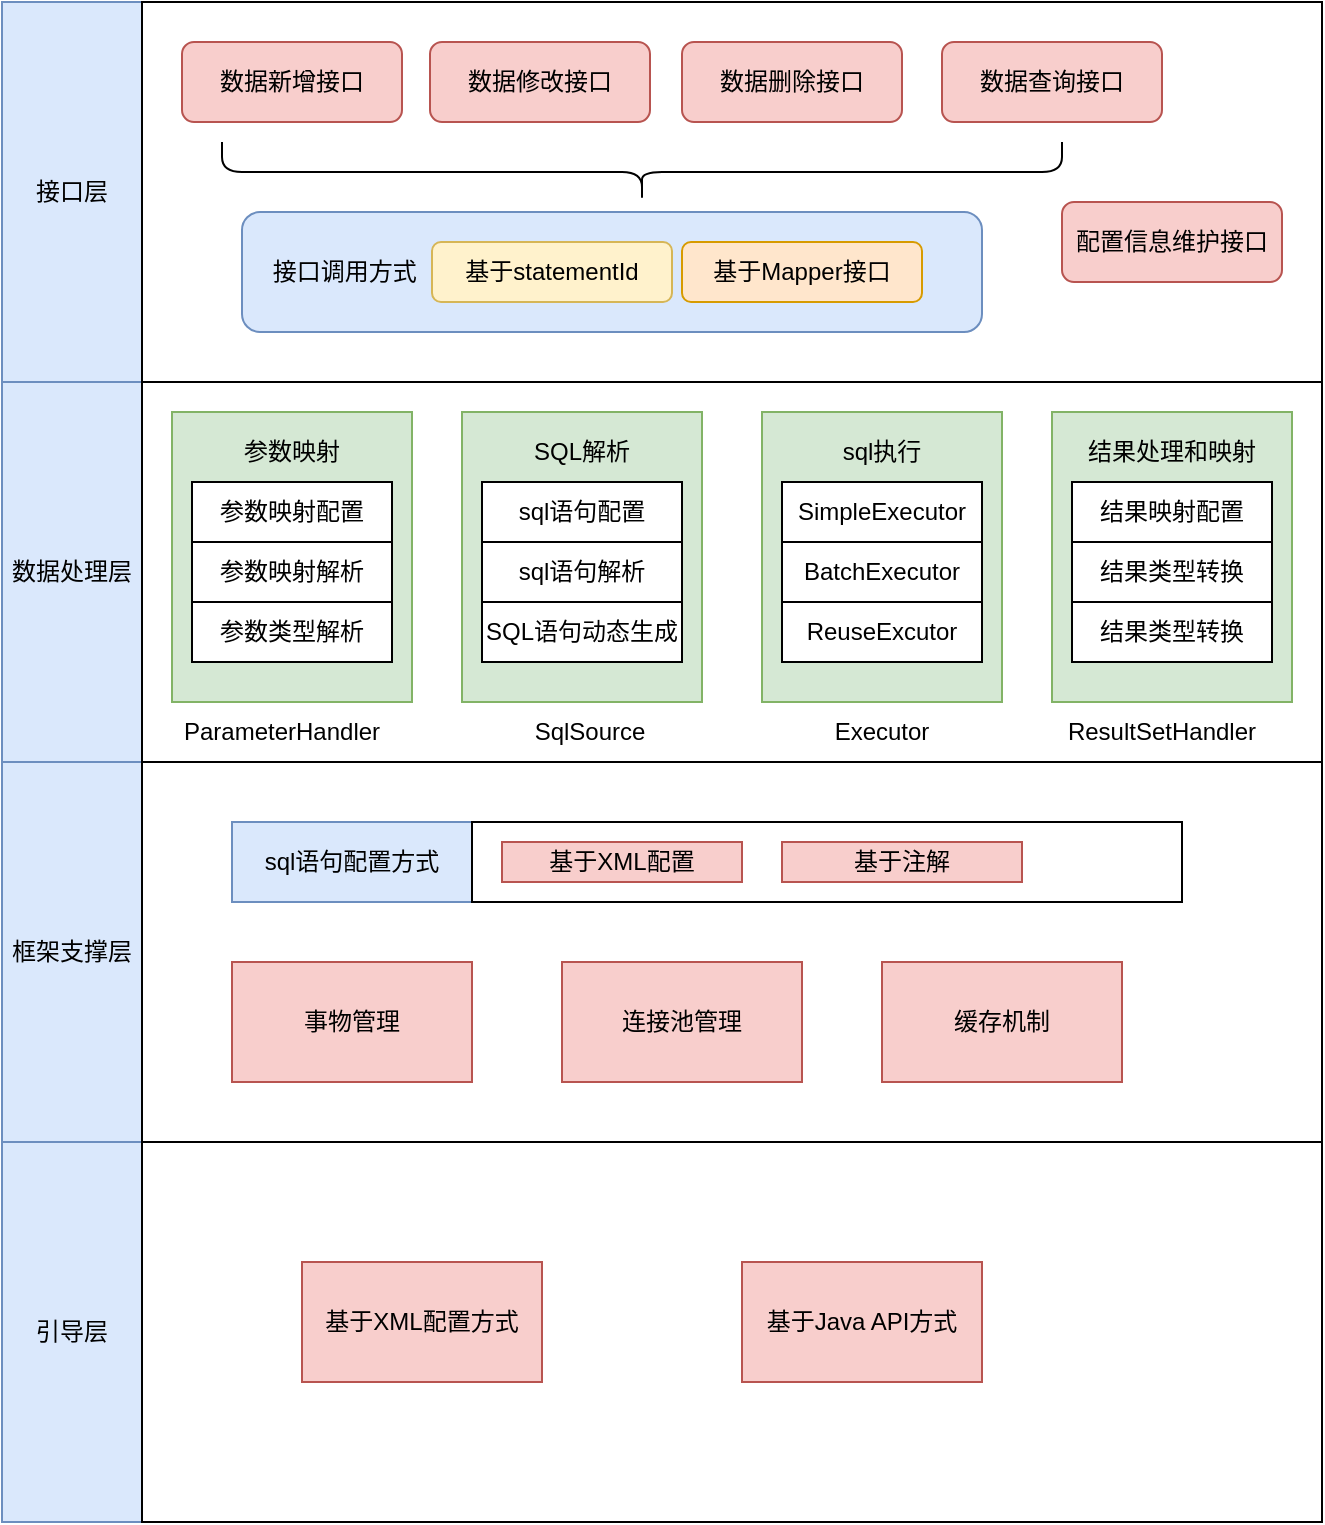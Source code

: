 <mxfile version="21.6.8" type="device">
  <diagram name="第 1 页" id="XpeZZSSHsfJj00V_iUT9">
    <mxGraphModel dx="887" dy="674" grid="1" gridSize="10" guides="1" tooltips="1" connect="1" arrows="1" fold="1" page="1" pageScale="1" pageWidth="827" pageHeight="1169" math="0" shadow="0">
      <root>
        <mxCell id="0" />
        <mxCell id="1" parent="0" />
        <mxCell id="NuvUmpWHhTy3l0ar6KKT-1" value="接口层" style="rounded=0;whiteSpace=wrap;html=1;fillColor=#dae8fc;strokeColor=#6c8ebf;" parent="1" vertex="1">
          <mxGeometry x="90" y="260" width="70" height="190" as="geometry" />
        </mxCell>
        <mxCell id="NuvUmpWHhTy3l0ar6KKT-2" value="" style="rounded=0;whiteSpace=wrap;html=1;" parent="1" vertex="1">
          <mxGeometry x="160" y="260" width="590" height="190" as="geometry" />
        </mxCell>
        <mxCell id="NuvUmpWHhTy3l0ar6KKT-3" value="数据新增接口" style="rounded=1;whiteSpace=wrap;html=1;fillColor=#f8cecc;strokeColor=#b85450;" parent="1" vertex="1">
          <mxGeometry x="180" y="280" width="110" height="40" as="geometry" />
        </mxCell>
        <mxCell id="NuvUmpWHhTy3l0ar6KKT-4" value="数据修改接口" style="rounded=1;whiteSpace=wrap;html=1;fillColor=#f8cecc;strokeColor=#b85450;" parent="1" vertex="1">
          <mxGeometry x="304" y="280" width="110" height="40" as="geometry" />
        </mxCell>
        <mxCell id="NuvUmpWHhTy3l0ar6KKT-5" value="数据删除接口" style="rounded=1;whiteSpace=wrap;html=1;fillColor=#f8cecc;strokeColor=#b85450;" parent="1" vertex="1">
          <mxGeometry x="430" y="280" width="110" height="40" as="geometry" />
        </mxCell>
        <mxCell id="NuvUmpWHhTy3l0ar6KKT-6" value="数据查询接口" style="rounded=1;whiteSpace=wrap;html=1;fillColor=#f8cecc;strokeColor=#b85450;" parent="1" vertex="1">
          <mxGeometry x="560" y="280" width="110" height="40" as="geometry" />
        </mxCell>
        <mxCell id="NuvUmpWHhTy3l0ar6KKT-7" value="配置信息维护接口" style="rounded=1;whiteSpace=wrap;html=1;fillColor=#f8cecc;strokeColor=#b85450;" parent="1" vertex="1">
          <mxGeometry x="620" y="360" width="110" height="40" as="geometry" />
        </mxCell>
        <mxCell id="NuvUmpWHhTy3l0ar6KKT-8" value="" style="shape=curlyBracket;whiteSpace=wrap;html=1;rounded=1;labelPosition=left;verticalLabelPosition=middle;align=right;verticalAlign=middle;rotation=-90;" parent="1" vertex="1">
          <mxGeometry x="395" y="135" width="30" height="420" as="geometry" />
        </mxCell>
        <mxCell id="NuvUmpWHhTy3l0ar6KKT-9" value="&amp;nbsp; &amp;nbsp; 接口调用方式" style="rounded=1;whiteSpace=wrap;html=1;align=left;fillColor=#dae8fc;strokeColor=#6c8ebf;" parent="1" vertex="1">
          <mxGeometry x="210" y="365" width="370" height="60" as="geometry" />
        </mxCell>
        <mxCell id="NuvUmpWHhTy3l0ar6KKT-10" value="基于statementId" style="rounded=1;whiteSpace=wrap;html=1;fillColor=#fff2cc;strokeColor=#d6b656;" parent="1" vertex="1">
          <mxGeometry x="305" y="380" width="120" height="30" as="geometry" />
        </mxCell>
        <mxCell id="NuvUmpWHhTy3l0ar6KKT-11" value="基于Mapper接口" style="rounded=1;whiteSpace=wrap;html=1;fillColor=#ffe6cc;strokeColor=#d79b00;" parent="1" vertex="1">
          <mxGeometry x="430" y="380" width="120" height="30" as="geometry" />
        </mxCell>
        <mxCell id="NuvUmpWHhTy3l0ar6KKT-12" value="数据处理层" style="rounded=0;whiteSpace=wrap;html=1;fillColor=#dae8fc;strokeColor=#6c8ebf;" parent="1" vertex="1">
          <mxGeometry x="90" y="450" width="70" height="190" as="geometry" />
        </mxCell>
        <mxCell id="NuvUmpWHhTy3l0ar6KKT-13" value="" style="rounded=0;whiteSpace=wrap;html=1;" parent="1" vertex="1">
          <mxGeometry x="160" y="450" width="590" height="190" as="geometry" />
        </mxCell>
        <mxCell id="NuvUmpWHhTy3l0ar6KKT-15" value="" style="rounded=0;whiteSpace=wrap;html=1;fillColor=#d5e8d4;strokeColor=#82b366;" parent="1" vertex="1">
          <mxGeometry x="175" y="465" width="120" height="145" as="geometry" />
        </mxCell>
        <mxCell id="NuvUmpWHhTy3l0ar6KKT-16" value="参数映射配置" style="rounded=0;whiteSpace=wrap;html=1;" parent="1" vertex="1">
          <mxGeometry x="185" y="500" width="100" height="30" as="geometry" />
        </mxCell>
        <mxCell id="NuvUmpWHhTy3l0ar6KKT-17" value="参数映射解析" style="rounded=0;whiteSpace=wrap;html=1;" parent="1" vertex="1">
          <mxGeometry x="185" y="530" width="100" height="30" as="geometry" />
        </mxCell>
        <mxCell id="NuvUmpWHhTy3l0ar6KKT-18" value="参数类型解析" style="rounded=0;whiteSpace=wrap;html=1;" parent="1" vertex="1">
          <mxGeometry x="185" y="560" width="100" height="30" as="geometry" />
        </mxCell>
        <mxCell id="NuvUmpWHhTy3l0ar6KKT-19" value="参数映射" style="text;html=1;strokeColor=none;fillColor=none;align=center;verticalAlign=middle;whiteSpace=wrap;rounded=0;" parent="1" vertex="1">
          <mxGeometry x="205" y="470" width="60" height="30" as="geometry" />
        </mxCell>
        <mxCell id="NuvUmpWHhTy3l0ar6KKT-20" value="ParameterHandler" style="text;html=1;strokeColor=none;fillColor=none;align=center;verticalAlign=middle;whiteSpace=wrap;rounded=0;" parent="1" vertex="1">
          <mxGeometry x="200" y="610" width="60" height="30" as="geometry" />
        </mxCell>
        <mxCell id="NuvUmpWHhTy3l0ar6KKT-21" value="" style="rounded=0;whiteSpace=wrap;html=1;fillColor=#d5e8d4;strokeColor=#82b366;" parent="1" vertex="1">
          <mxGeometry x="320" y="465" width="120" height="145" as="geometry" />
        </mxCell>
        <mxCell id="NuvUmpWHhTy3l0ar6KKT-22" value="sql语句配置" style="rounded=0;whiteSpace=wrap;html=1;" parent="1" vertex="1">
          <mxGeometry x="330" y="500" width="100" height="30" as="geometry" />
        </mxCell>
        <mxCell id="NuvUmpWHhTy3l0ar6KKT-23" value="sql语句解析" style="rounded=0;whiteSpace=wrap;html=1;" parent="1" vertex="1">
          <mxGeometry x="330" y="530" width="100" height="30" as="geometry" />
        </mxCell>
        <mxCell id="NuvUmpWHhTy3l0ar6KKT-24" value="SQL语句动态生成" style="rounded=0;whiteSpace=wrap;html=1;" parent="1" vertex="1">
          <mxGeometry x="330" y="560" width="100" height="30" as="geometry" />
        </mxCell>
        <mxCell id="NuvUmpWHhTy3l0ar6KKT-25" value="SQL解析" style="text;html=1;strokeColor=none;fillColor=none;align=center;verticalAlign=middle;whiteSpace=wrap;rounded=0;" parent="1" vertex="1">
          <mxGeometry x="350" y="470" width="60" height="30" as="geometry" />
        </mxCell>
        <mxCell id="NuvUmpWHhTy3l0ar6KKT-26" value="" style="rounded=0;whiteSpace=wrap;html=1;fillColor=#d5e8d4;strokeColor=#82b366;" parent="1" vertex="1">
          <mxGeometry x="470" y="465" width="120" height="145" as="geometry" />
        </mxCell>
        <mxCell id="NuvUmpWHhTy3l0ar6KKT-27" value="SimpleExecutor" style="rounded=0;whiteSpace=wrap;html=1;" parent="1" vertex="1">
          <mxGeometry x="480" y="500" width="100" height="30" as="geometry" />
        </mxCell>
        <mxCell id="NuvUmpWHhTy3l0ar6KKT-28" value="BatchExecutor" style="rounded=0;whiteSpace=wrap;html=1;" parent="1" vertex="1">
          <mxGeometry x="480" y="530" width="100" height="30" as="geometry" />
        </mxCell>
        <mxCell id="NuvUmpWHhTy3l0ar6KKT-29" value="ReuseExcutor" style="rounded=0;whiteSpace=wrap;html=1;" parent="1" vertex="1">
          <mxGeometry x="480" y="560" width="100" height="30" as="geometry" />
        </mxCell>
        <mxCell id="NuvUmpWHhTy3l0ar6KKT-30" value="sql执行" style="text;html=1;strokeColor=none;fillColor=none;align=center;verticalAlign=middle;whiteSpace=wrap;rounded=0;" parent="1" vertex="1">
          <mxGeometry x="500" y="470" width="60" height="30" as="geometry" />
        </mxCell>
        <mxCell id="NuvUmpWHhTy3l0ar6KKT-31" value="" style="rounded=0;whiteSpace=wrap;html=1;fillColor=#d5e8d4;strokeColor=#82b366;" parent="1" vertex="1">
          <mxGeometry x="615" y="465" width="120" height="145" as="geometry" />
        </mxCell>
        <mxCell id="NuvUmpWHhTy3l0ar6KKT-32" value="结果映射配置" style="rounded=0;whiteSpace=wrap;html=1;" parent="1" vertex="1">
          <mxGeometry x="625" y="500" width="100" height="30" as="geometry" />
        </mxCell>
        <mxCell id="NuvUmpWHhTy3l0ar6KKT-33" value="结果类型转换" style="rounded=0;whiteSpace=wrap;html=1;" parent="1" vertex="1">
          <mxGeometry x="625" y="530" width="100" height="30" as="geometry" />
        </mxCell>
        <mxCell id="NuvUmpWHhTy3l0ar6KKT-34" value="结果类型转换" style="rounded=0;whiteSpace=wrap;html=1;" parent="1" vertex="1">
          <mxGeometry x="625" y="560" width="100" height="30" as="geometry" />
        </mxCell>
        <mxCell id="NuvUmpWHhTy3l0ar6KKT-35" value="结果处理和映射" style="text;html=1;strokeColor=none;fillColor=none;align=center;verticalAlign=middle;whiteSpace=wrap;rounded=0;" parent="1" vertex="1">
          <mxGeometry x="630" y="470" width="90" height="30" as="geometry" />
        </mxCell>
        <mxCell id="NuvUmpWHhTy3l0ar6KKT-38" value="SqlSource" style="text;html=1;strokeColor=none;fillColor=none;align=center;verticalAlign=middle;whiteSpace=wrap;rounded=0;" parent="1" vertex="1">
          <mxGeometry x="354" y="610" width="60" height="30" as="geometry" />
        </mxCell>
        <mxCell id="NuvUmpWHhTy3l0ar6KKT-39" value="Executor" style="text;html=1;strokeColor=none;fillColor=none;align=center;verticalAlign=middle;whiteSpace=wrap;rounded=0;" parent="1" vertex="1">
          <mxGeometry x="500" y="610" width="60" height="30" as="geometry" />
        </mxCell>
        <mxCell id="NuvUmpWHhTy3l0ar6KKT-40" value="ResultSetHandler" style="text;html=1;strokeColor=none;fillColor=none;align=center;verticalAlign=middle;whiteSpace=wrap;rounded=0;" parent="1" vertex="1">
          <mxGeometry x="640" y="610" width="60" height="30" as="geometry" />
        </mxCell>
        <mxCell id="NuvUmpWHhTy3l0ar6KKT-41" value="框架支撑层" style="rounded=0;whiteSpace=wrap;html=1;fillColor=#dae8fc;strokeColor=#6c8ebf;" parent="1" vertex="1">
          <mxGeometry x="90" y="640" width="70" height="190" as="geometry" />
        </mxCell>
        <mxCell id="NuvUmpWHhTy3l0ar6KKT-42" value="" style="rounded=0;whiteSpace=wrap;html=1;" parent="1" vertex="1">
          <mxGeometry x="160" y="640" width="590" height="190" as="geometry" />
        </mxCell>
        <mxCell id="NuvUmpWHhTy3l0ar6KKT-43" value="sql语句配置方式" style="rounded=0;whiteSpace=wrap;html=1;fillColor=#dae8fc;strokeColor=#6c8ebf;" parent="1" vertex="1">
          <mxGeometry x="205" y="670" width="120" height="40" as="geometry" />
        </mxCell>
        <mxCell id="NuvUmpWHhTy3l0ar6KKT-44" value="" style="rounded=0;whiteSpace=wrap;html=1;" parent="1" vertex="1">
          <mxGeometry x="325" y="670" width="355" height="40" as="geometry" />
        </mxCell>
        <mxCell id="NuvUmpWHhTy3l0ar6KKT-45" value="基于XML配置" style="rounded=0;whiteSpace=wrap;html=1;fillColor=#f8cecc;strokeColor=#b85450;" parent="1" vertex="1">
          <mxGeometry x="340" y="680" width="120" height="20" as="geometry" />
        </mxCell>
        <mxCell id="NuvUmpWHhTy3l0ar6KKT-46" value="基于注解" style="rounded=0;whiteSpace=wrap;html=1;fillColor=#f8cecc;strokeColor=#b85450;" parent="1" vertex="1">
          <mxGeometry x="480" y="680" width="120" height="20" as="geometry" />
        </mxCell>
        <mxCell id="NuvUmpWHhTy3l0ar6KKT-47" value="事物管理" style="rounded=0;whiteSpace=wrap;html=1;fillColor=#f8cecc;strokeColor=#b85450;" parent="1" vertex="1">
          <mxGeometry x="205" y="740" width="120" height="60" as="geometry" />
        </mxCell>
        <mxCell id="NuvUmpWHhTy3l0ar6KKT-48" value="连接池管理" style="rounded=0;whiteSpace=wrap;html=1;fillColor=#f8cecc;strokeColor=#b85450;" parent="1" vertex="1">
          <mxGeometry x="370" y="740" width="120" height="60" as="geometry" />
        </mxCell>
        <mxCell id="NuvUmpWHhTy3l0ar6KKT-49" value="缓存机制" style="rounded=0;whiteSpace=wrap;html=1;fillColor=#f8cecc;strokeColor=#b85450;" parent="1" vertex="1">
          <mxGeometry x="530" y="740" width="120" height="60" as="geometry" />
        </mxCell>
        <mxCell id="NuvUmpWHhTy3l0ar6KKT-50" value="引导层" style="rounded=0;whiteSpace=wrap;html=1;fillColor=#dae8fc;strokeColor=#6c8ebf;" parent="1" vertex="1">
          <mxGeometry x="90" y="830" width="70" height="190" as="geometry" />
        </mxCell>
        <mxCell id="NuvUmpWHhTy3l0ar6KKT-51" value="" style="rounded=0;whiteSpace=wrap;html=1;" parent="1" vertex="1">
          <mxGeometry x="160" y="830" width="590" height="190" as="geometry" />
        </mxCell>
        <mxCell id="NuvUmpWHhTy3l0ar6KKT-52" value="基于XML配置方式" style="rounded=0;whiteSpace=wrap;html=1;fillColor=#f8cecc;strokeColor=#b85450;" parent="1" vertex="1">
          <mxGeometry x="240" y="890" width="120" height="60" as="geometry" />
        </mxCell>
        <mxCell id="NuvUmpWHhTy3l0ar6KKT-53" value="基于Java API方式" style="rounded=0;whiteSpace=wrap;html=1;fillColor=#f8cecc;strokeColor=#b85450;" parent="1" vertex="1">
          <mxGeometry x="460" y="890" width="120" height="60" as="geometry" />
        </mxCell>
      </root>
    </mxGraphModel>
  </diagram>
</mxfile>
